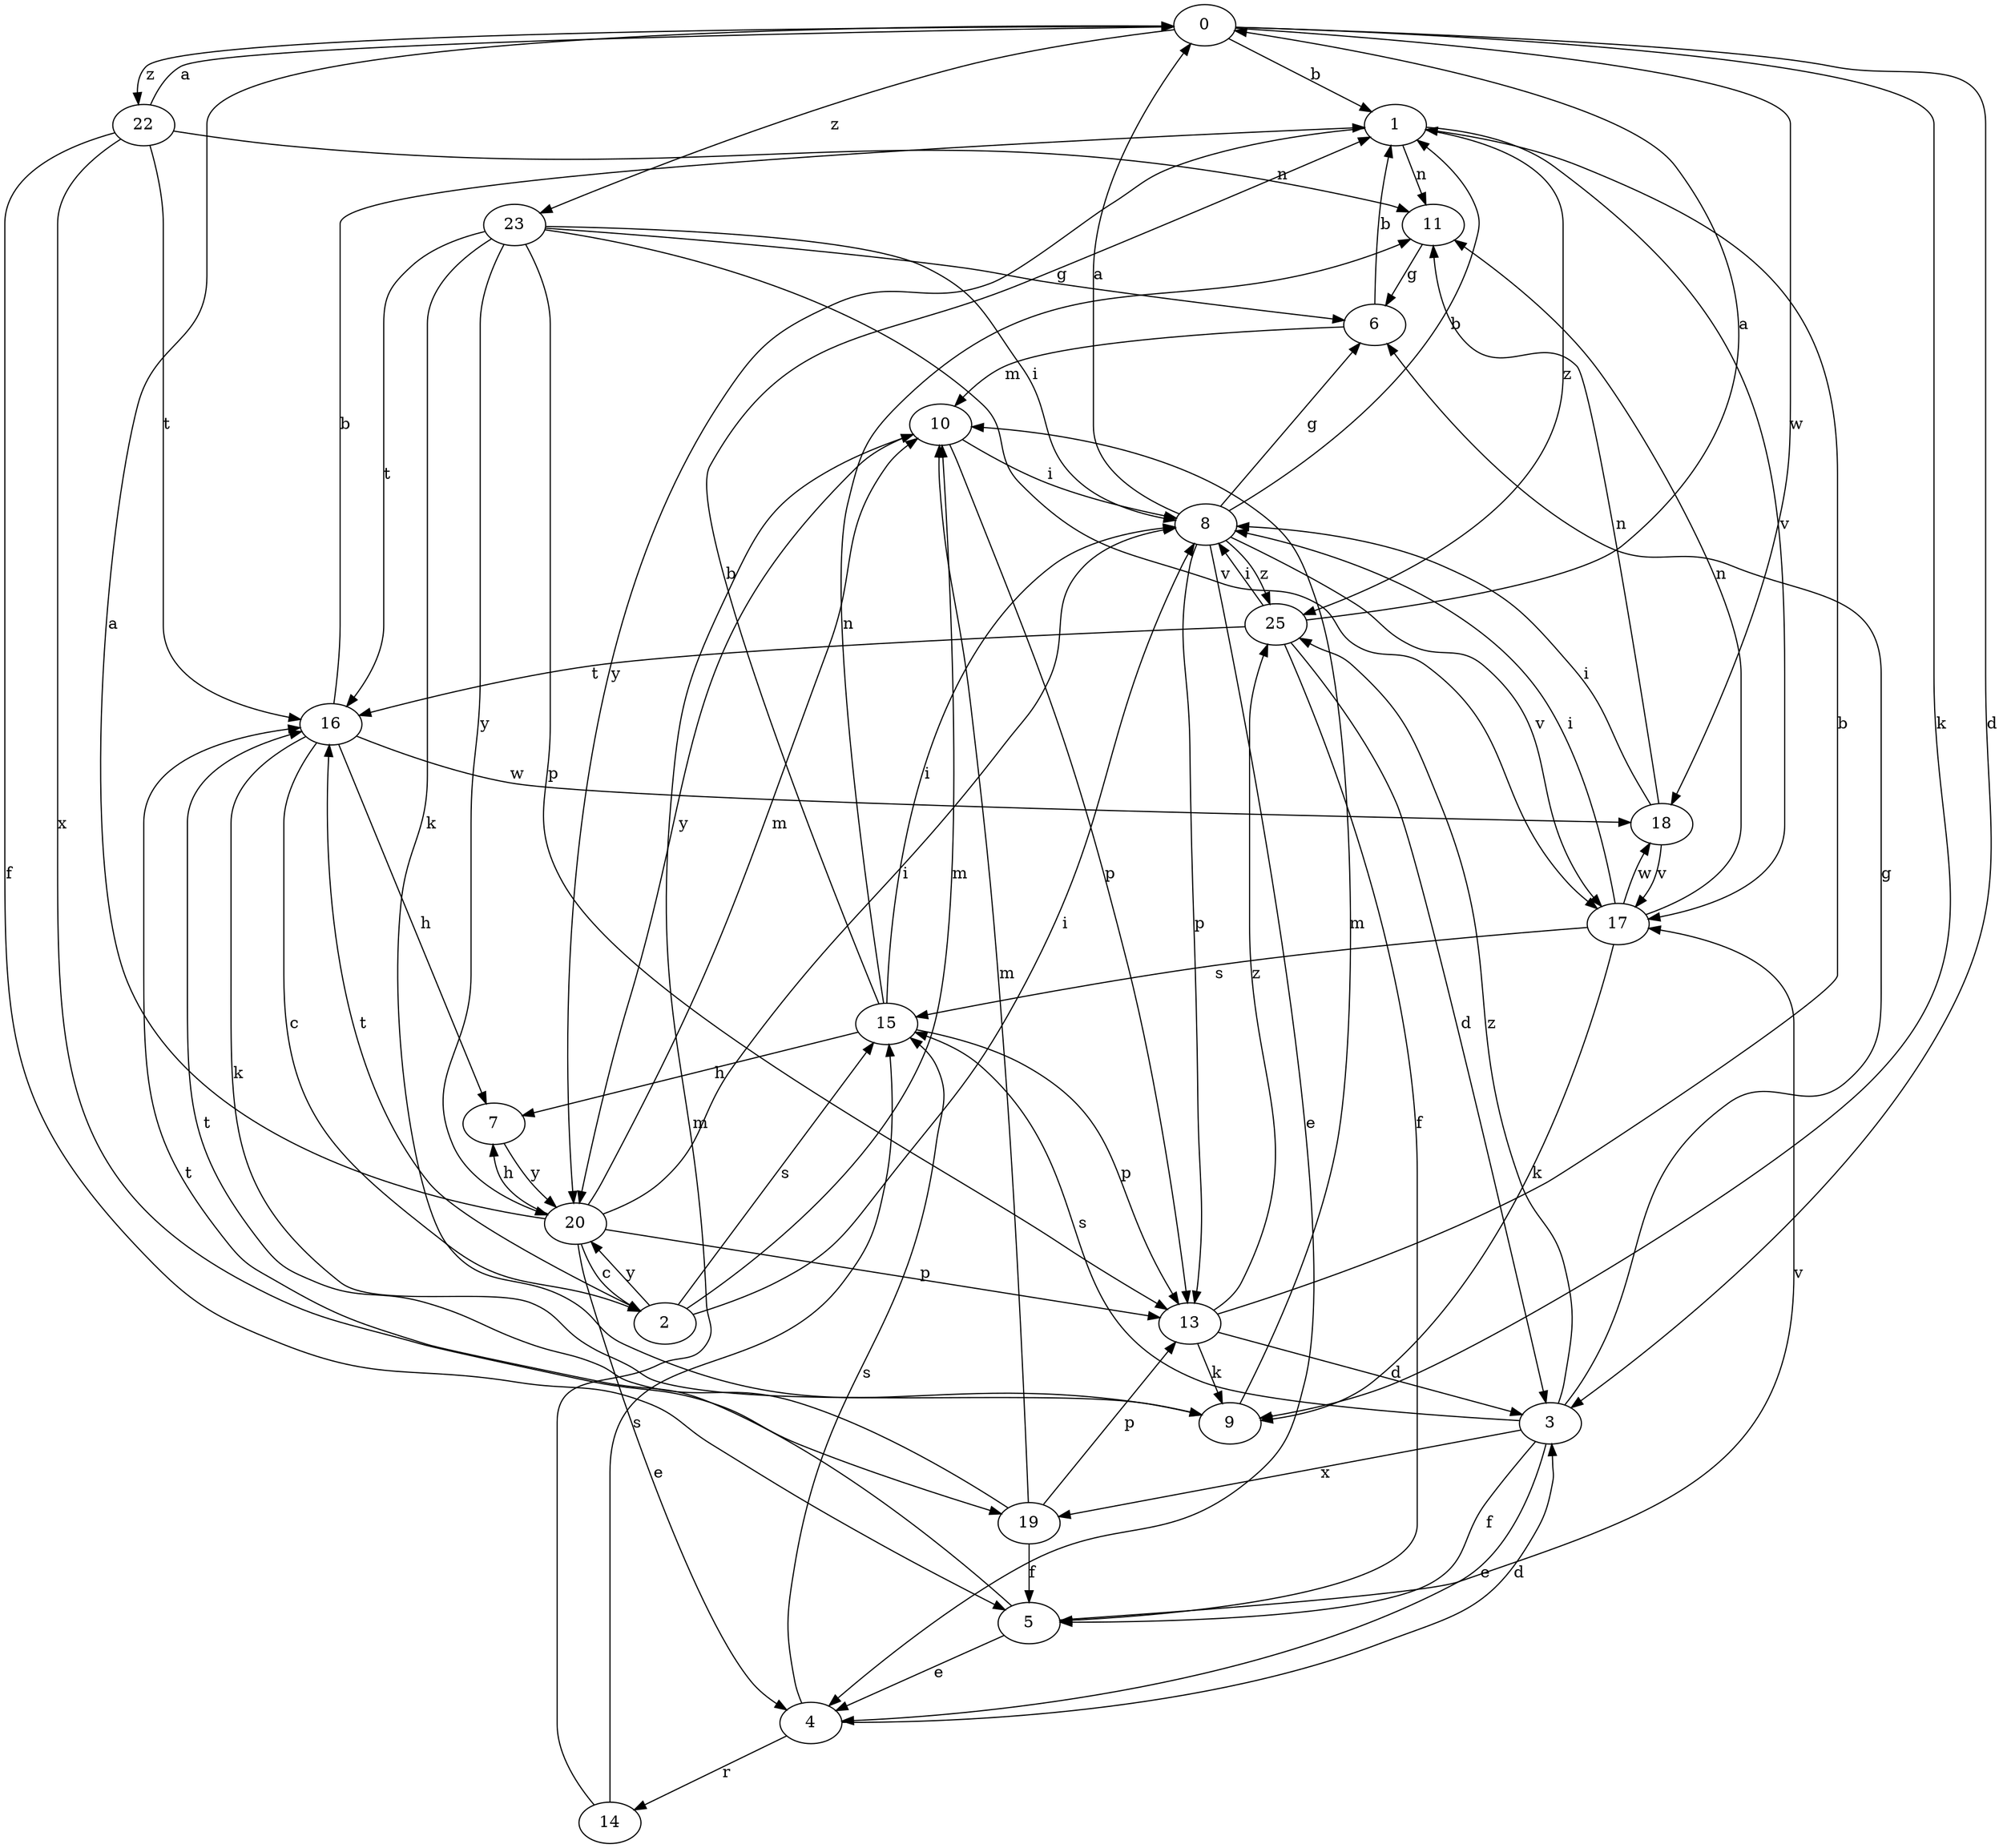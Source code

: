 strict digraph  {
0;
1;
2;
3;
4;
5;
6;
7;
8;
9;
10;
11;
13;
14;
15;
16;
17;
18;
19;
20;
22;
23;
25;
0 -> 1  [label=b];
0 -> 3  [label=d];
0 -> 9  [label=k];
0 -> 18  [label=w];
0 -> 22  [label=z];
0 -> 23  [label=z];
1 -> 11  [label=n];
1 -> 17  [label=v];
1 -> 20  [label=y];
1 -> 25  [label=z];
2 -> 8  [label=i];
2 -> 10  [label=m];
2 -> 15  [label=s];
2 -> 16  [label=t];
2 -> 20  [label=y];
3 -> 4  [label=e];
3 -> 5  [label=f];
3 -> 6  [label=g];
3 -> 15  [label=s];
3 -> 19  [label=x];
3 -> 25  [label=z];
4 -> 3  [label=d];
4 -> 14  [label=r];
4 -> 15  [label=s];
5 -> 4  [label=e];
5 -> 16  [label=t];
5 -> 17  [label=v];
6 -> 1  [label=b];
6 -> 10  [label=m];
7 -> 20  [label=y];
8 -> 0  [label=a];
8 -> 1  [label=b];
8 -> 4  [label=e];
8 -> 6  [label=g];
8 -> 13  [label=p];
8 -> 17  [label=v];
8 -> 25  [label=z];
9 -> 10  [label=m];
10 -> 8  [label=i];
10 -> 13  [label=p];
10 -> 20  [label=y];
11 -> 6  [label=g];
13 -> 1  [label=b];
13 -> 3  [label=d];
13 -> 9  [label=k];
13 -> 25  [label=z];
14 -> 10  [label=m];
14 -> 15  [label=s];
15 -> 1  [label=b];
15 -> 7  [label=h];
15 -> 8  [label=i];
15 -> 11  [label=n];
15 -> 13  [label=p];
16 -> 1  [label=b];
16 -> 2  [label=c];
16 -> 7  [label=h];
16 -> 9  [label=k];
16 -> 18  [label=w];
17 -> 8  [label=i];
17 -> 9  [label=k];
17 -> 11  [label=n];
17 -> 15  [label=s];
17 -> 18  [label=w];
18 -> 8  [label=i];
18 -> 11  [label=n];
18 -> 17  [label=v];
19 -> 5  [label=f];
19 -> 10  [label=m];
19 -> 13  [label=p];
19 -> 16  [label=t];
20 -> 0  [label=a];
20 -> 2  [label=c];
20 -> 4  [label=e];
20 -> 7  [label=h];
20 -> 8  [label=i];
20 -> 10  [label=m];
20 -> 13  [label=p];
22 -> 0  [label=a];
22 -> 5  [label=f];
22 -> 11  [label=n];
22 -> 16  [label=t];
22 -> 19  [label=x];
23 -> 6  [label=g];
23 -> 8  [label=i];
23 -> 9  [label=k];
23 -> 13  [label=p];
23 -> 16  [label=t];
23 -> 17  [label=v];
23 -> 20  [label=y];
25 -> 0  [label=a];
25 -> 3  [label=d];
25 -> 5  [label=f];
25 -> 8  [label=i];
25 -> 16  [label=t];
}
